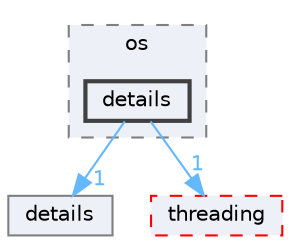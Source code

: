 digraph "external/libcds/cds/os/details"
{
 // LATEX_PDF_SIZE
  bgcolor="transparent";
  edge [fontname=Helvetica,fontsize=10,labelfontname=Helvetica,labelfontsize=10];
  node [fontname=Helvetica,fontsize=10,shape=box,height=0.2,width=0.4];
  compound=true
  subgraph clusterdir_edfad5caf0e18ec13d00c1955d84d358 {
    graph [ bgcolor="#edf0f7", pencolor="grey50", label="os", fontname=Helvetica,fontsize=10 style="filled,dashed", URL="dir_edfad5caf0e18ec13d00c1955d84d358.html",tooltip=""]
  dir_43b0696dab921620d2ba6ac03239c8bb [label="details", fillcolor="#edf0f7", color="grey25", style="filled,bold", URL="dir_43b0696dab921620d2ba6ac03239c8bb.html",tooltip=""];
  }
  dir_d6afcdf20b4efce5cf94aac6e0746784 [label="details", fillcolor="#edf0f7", color="grey50", style="filled", URL="dir_d6afcdf20b4efce5cf94aac6e0746784.html",tooltip=""];
  dir_e7215d6e528675f09ac3270df4a7cf9c [label="threading", fillcolor="#edf0f7", color="red", style="filled,dashed", URL="dir_e7215d6e528675f09ac3270df4a7cf9c.html",tooltip=""];
  dir_43b0696dab921620d2ba6ac03239c8bb->dir_d6afcdf20b4efce5cf94aac6e0746784 [headlabel="1", labeldistance=1.5 headhref="dir_000198_000195.html" href="dir_000198_000195.html" color="steelblue1" fontcolor="steelblue1"];
  dir_43b0696dab921620d2ba6ac03239c8bb->dir_e7215d6e528675f09ac3270df4a7cf9c [headlabel="1", labeldistance=1.5 headhref="dir_000198_000859.html" href="dir_000198_000859.html" color="steelblue1" fontcolor="steelblue1"];
}
